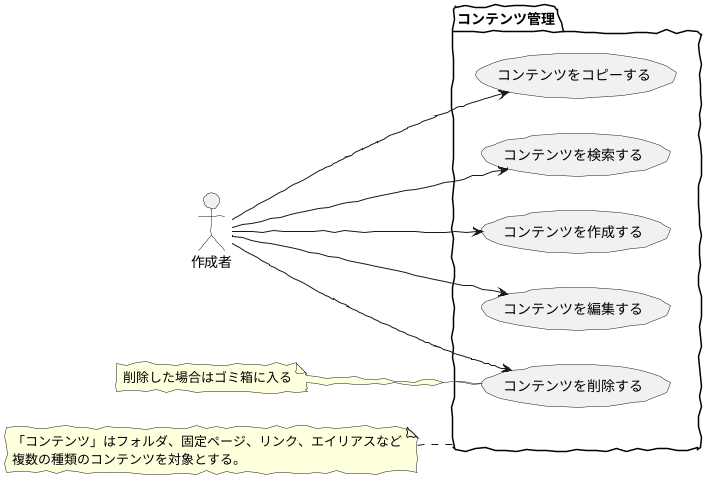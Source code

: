 @startuml
skinparam handwritten true

actor 作成者
package コンテンツ管理 {
	left to right direction
	作成者 --> (コンテンツを検索する)
	作成者 --> (コンテンツを作成する)
	作成者 --> (コンテンツを編集する)
	作成者 --> (コンテンツを削除する)
	作成者 --> (コンテンツをコピーする)
}
note left of コンテンツ管理
「コンテンツ」はフォルダ、固定ページ、リンク、エイリアスなど
複数の種類のコンテンツを対象とする。
endnote
note left of (コンテンツを削除する)
削除した場合はゴミ箱に入る
endnote
@enduml
